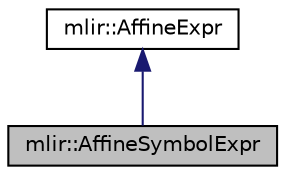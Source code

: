 digraph "mlir::AffineSymbolExpr"
{
  bgcolor="transparent";
  edge [fontname="Helvetica",fontsize="10",labelfontname="Helvetica",labelfontsize="10"];
  node [fontname="Helvetica",fontsize="10",shape=record];
  Node0 [label="mlir::AffineSymbolExpr",height=0.2,width=0.4,color="black", fillcolor="grey75", style="filled", fontcolor="black"];
  Node1 -> Node0 [dir="back",color="midnightblue",fontsize="10",style="solid",fontname="Helvetica"];
  Node1 [label="mlir::AffineExpr",height=0.2,width=0.4,color="black",URL="$classmlir_1_1AffineExpr.html",tooltip="Base type for affine expression. "];
}
